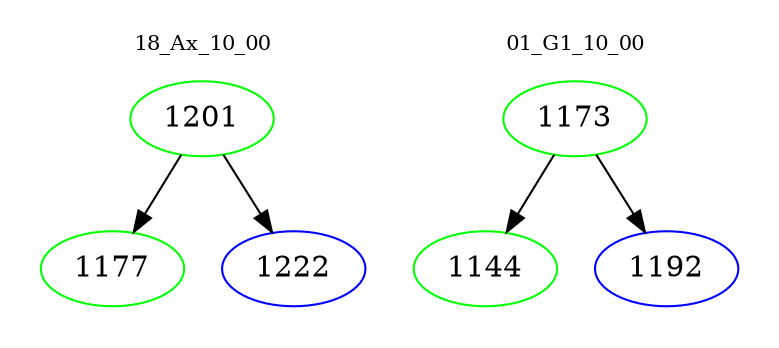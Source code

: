 digraph{
subgraph cluster_0 {
color = white
label = "18_Ax_10_00";
fontsize=10;
T0_1201 [label="1201", color="green"]
T0_1201 -> T0_1177 [color="black"]
T0_1177 [label="1177", color="green"]
T0_1201 -> T0_1222 [color="black"]
T0_1222 [label="1222", color="blue"]
}
subgraph cluster_1 {
color = white
label = "01_G1_10_00";
fontsize=10;
T1_1173 [label="1173", color="green"]
T1_1173 -> T1_1144 [color="black"]
T1_1144 [label="1144", color="green"]
T1_1173 -> T1_1192 [color="black"]
T1_1192 [label="1192", color="blue"]
}
}
